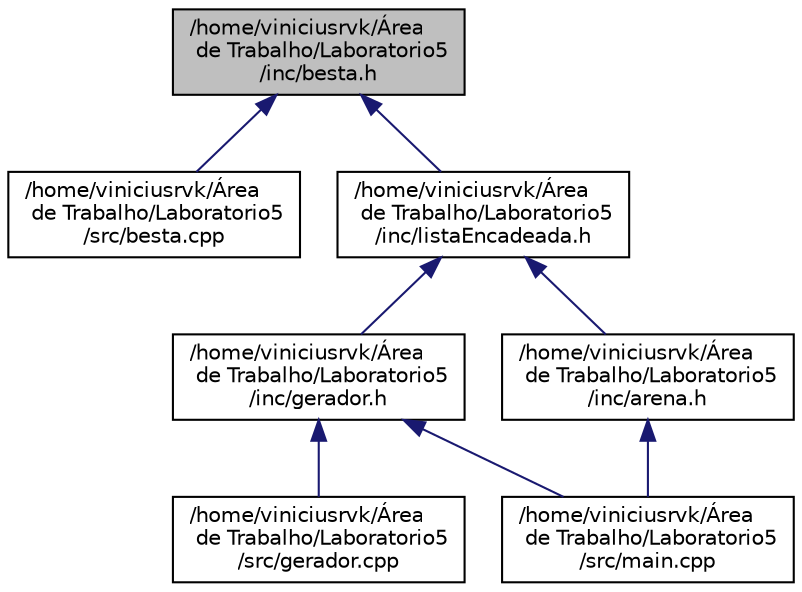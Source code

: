digraph "/home/viniciusrvk/Área de Trabalho/Laboratorio5/inc/besta.h"
{
  edge [fontname="Helvetica",fontsize="10",labelfontname="Helvetica",labelfontsize="10"];
  node [fontname="Helvetica",fontsize="10",shape=record];
  Node1 [label="/home/viniciusrvk/Área\l de Trabalho/Laboratorio5\l/inc/besta.h",height=0.2,width=0.4,color="black", fillcolor="grey75", style="filled", fontcolor="black"];
  Node1 -> Node2 [dir="back",color="midnightblue",fontsize="10",style="solid",fontname="Helvetica"];
  Node2 [label="/home/viniciusrvk/Área\l de Trabalho/Laboratorio5\l/src/besta.cpp",height=0.2,width=0.4,color="black", fillcolor="white", style="filled",URL="$besta_8cpp.html"];
  Node1 -> Node3 [dir="back",color="midnightblue",fontsize="10",style="solid",fontname="Helvetica"];
  Node3 [label="/home/viniciusrvk/Área\l de Trabalho/Laboratorio5\l/inc/listaEncadeada.h",height=0.2,width=0.4,color="black", fillcolor="white", style="filled",URL="$listaEncadeada_8h.html"];
  Node3 -> Node4 [dir="back",color="midnightblue",fontsize="10",style="solid",fontname="Helvetica"];
  Node4 [label="/home/viniciusrvk/Área\l de Trabalho/Laboratorio5\l/inc/gerador.h",height=0.2,width=0.4,color="black", fillcolor="white", style="filled",URL="$gerador_8h.html"];
  Node4 -> Node5 [dir="back",color="midnightblue",fontsize="10",style="solid",fontname="Helvetica"];
  Node5 [label="/home/viniciusrvk/Área\l de Trabalho/Laboratorio5\l/src/gerador.cpp",height=0.2,width=0.4,color="black", fillcolor="white", style="filled",URL="$gerador_8cpp.html"];
  Node4 -> Node6 [dir="back",color="midnightblue",fontsize="10",style="solid",fontname="Helvetica"];
  Node6 [label="/home/viniciusrvk/Área\l de Trabalho/Laboratorio5\l/src/main.cpp",height=0.2,width=0.4,color="black", fillcolor="white", style="filled",URL="$main_8cpp.html",tooltip="principal funcao do programa "];
  Node3 -> Node7 [dir="back",color="midnightblue",fontsize="10",style="solid",fontname="Helvetica"];
  Node7 [label="/home/viniciusrvk/Área\l de Trabalho/Laboratorio5\l/inc/arena.h",height=0.2,width=0.4,color="black", fillcolor="white", style="filled",URL="$arena_8h.html"];
  Node7 -> Node6 [dir="back",color="midnightblue",fontsize="10",style="solid",fontname="Helvetica"];
}
